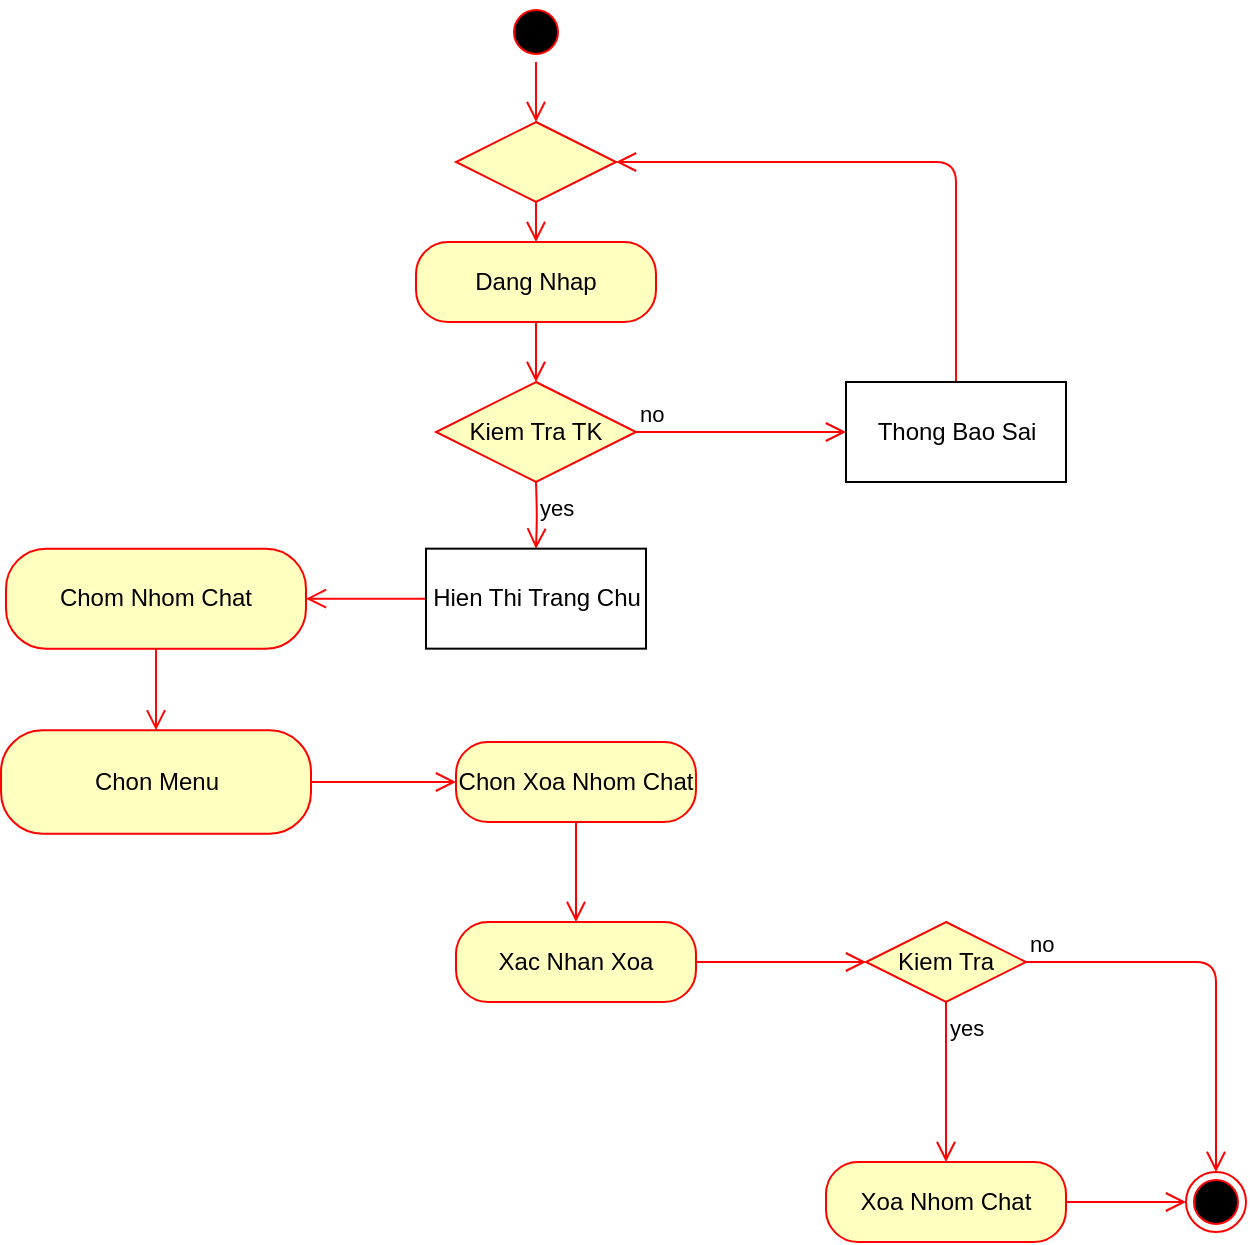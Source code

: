 <mxfile version="12.6.8" type="google"><diagram name="Page-1" id="e7e014a7-5840-1c2e-5031-d8a46d1fe8dd"><mxGraphModel dx="868" dy="439" grid="1" gridSize="10" guides="1" tooltips="1" connect="1" arrows="1" fold="1" page="1" pageScale="1" pageWidth="1169" pageHeight="826" background="#ffffff" math="0" shadow="0"><root><mxCell id="0"/><mxCell id="1" parent="0"/><mxCell id="bLscxREvDBjAltgzZYpS-41" style="edgeStyle=orthogonalEdgeStyle;rounded=1;orthogonalLoop=1;jettySize=auto;html=1;exitX=0.5;exitY=1;exitDx=0;exitDy=0;entryX=0.5;entryY=0;entryDx=0;entryDy=0;endArrow=open;endFill=0;endSize=8;strokeColor=#FF0505;" edge="1" parent="1" source="bLscxREvDBjAltgzZYpS-42" target="bLscxREvDBjAltgzZYpS-50"><mxGeometry relative="1" as="geometry"/></mxCell><mxCell id="bLscxREvDBjAltgzZYpS-42" value="" style="ellipse;html=1;shape=startState;fillColor=#000000;strokeColor=#ff0000;" vertex="1" parent="1"><mxGeometry x="420" y="40" width="30" height="30" as="geometry"/></mxCell><mxCell id="bLscxREvDBjAltgzZYpS-43" value="&lt;div&gt;Dang Nhap&lt;br&gt;&lt;/div&gt;" style="rounded=1;whiteSpace=wrap;html=1;arcSize=40;fontColor=#000000;fillColor=#ffffc0;strokeColor=#ff0000;" vertex="1" parent="1"><mxGeometry x="375" y="160" width="120" height="40" as="geometry"/></mxCell><mxCell id="bLscxREvDBjAltgzZYpS-44" value="" style="edgeStyle=orthogonalEdgeStyle;html=1;verticalAlign=bottom;endArrow=open;endSize=8;strokeColor=#ff0000;entryX=0.5;entryY=0;entryDx=0;entryDy=0;" edge="1" parent="1" source="bLscxREvDBjAltgzZYpS-43" target="bLscxREvDBjAltgzZYpS-45"><mxGeometry relative="1" as="geometry"><mxPoint x="435" y="220" as="targetPoint"/></mxGeometry></mxCell><mxCell id="bLscxREvDBjAltgzZYpS-45" value="Kiem Tra TK" style="rhombus;whiteSpace=wrap;html=1;fillColor=#ffffc0;strokeColor=#ff0000;" vertex="1" parent="1"><mxGeometry x="385" y="230" width="100" height="50" as="geometry"/></mxCell><mxCell id="bLscxREvDBjAltgzZYpS-46" value="no" style="edgeStyle=orthogonalEdgeStyle;html=1;align=left;verticalAlign=bottom;endArrow=open;endSize=8;strokeColor=#ff0000;entryX=0;entryY=0.5;entryDx=0;entryDy=0;" edge="1" parent="1" source="bLscxREvDBjAltgzZYpS-45" target="bLscxREvDBjAltgzZYpS-48"><mxGeometry x="-1" relative="1" as="geometry"><mxPoint x="580" y="260" as="targetPoint"/><Array as="points"><mxPoint x="570" y="255"/><mxPoint x="570" y="255"/></Array></mxGeometry></mxCell><mxCell id="bLscxREvDBjAltgzZYpS-47" style="edgeStyle=orthogonalEdgeStyle;rounded=1;orthogonalLoop=1;jettySize=auto;html=1;exitX=0.5;exitY=0;exitDx=0;exitDy=0;entryX=1;entryY=0.5;entryDx=0;entryDy=0;endArrow=open;endFill=0;endSize=8;strokeColor=#FF0505;" edge="1" parent="1" source="bLscxREvDBjAltgzZYpS-48" target="bLscxREvDBjAltgzZYpS-50"><mxGeometry relative="1" as="geometry"/></mxCell><mxCell id="bLscxREvDBjAltgzZYpS-48" value="Thong Bao Sai" style="html=1;" vertex="1" parent="1"><mxGeometry x="590" y="230" width="110" height="50" as="geometry"/></mxCell><mxCell id="bLscxREvDBjAltgzZYpS-49" style="edgeStyle=orthogonalEdgeStyle;rounded=1;orthogonalLoop=1;jettySize=auto;html=1;exitX=0.5;exitY=1;exitDx=0;exitDy=0;entryX=0.5;entryY=0;entryDx=0;entryDy=0;endArrow=open;endFill=0;endSize=8;strokeColor=#FF0505;" edge="1" parent="1" source="bLscxREvDBjAltgzZYpS-50" target="bLscxREvDBjAltgzZYpS-43"><mxGeometry relative="1" as="geometry"/></mxCell><mxCell id="bLscxREvDBjAltgzZYpS-50" value="" style="rhombus;whiteSpace=wrap;html=1;fillColor=#ffffc0;strokeColor=#ff0000;" vertex="1" parent="1"><mxGeometry x="395" y="100" width="80" height="40" as="geometry"/></mxCell><mxCell id="bLscxREvDBjAltgzZYpS-51" value="yes" style="edgeStyle=orthogonalEdgeStyle;html=1;align=left;verticalAlign=top;endArrow=open;endSize=8;strokeColor=#ff0000;entryX=0.5;entryY=0;entryDx=0;entryDy=0;" edge="1" parent="1" target="bLscxREvDBjAltgzZYpS-58"><mxGeometry x="-1" relative="1" as="geometry"><mxPoint x="435" y="320" as="targetPoint"/><Array as="points"/><mxPoint x="435" y="280" as="sourcePoint"/></mxGeometry></mxCell><mxCell id="bLscxREvDBjAltgzZYpS-52" style="edgeStyle=orthogonalEdgeStyle;rounded=0;orthogonalLoop=1;jettySize=auto;html=1;exitX=0.5;exitY=1;exitDx=0;exitDy=0;entryX=0.5;entryY=0;entryDx=0;entryDy=0;endArrow=open;endFill=0;endSize=8;strokeColor=#FF0505;" edge="1" parent="1" source="bLscxREvDBjAltgzZYpS-53" target="bLscxREvDBjAltgzZYpS-55"><mxGeometry relative="1" as="geometry"/></mxCell><mxCell id="bLscxREvDBjAltgzZYpS-53" value="Chom Nhom Chat" style="rounded=1;whiteSpace=wrap;html=1;arcSize=40;fontColor=#000000;fillColor=#ffffc0;strokeColor=#ff0000;" vertex="1" parent="1"><mxGeometry x="170" y="313.33" width="150" height="50" as="geometry"/></mxCell><mxCell id="bLscxREvDBjAltgzZYpS-61" style="edgeStyle=orthogonalEdgeStyle;rounded=0;orthogonalLoop=1;jettySize=auto;html=1;exitX=1;exitY=0.5;exitDx=0;exitDy=0;entryX=0;entryY=0.5;entryDx=0;entryDy=0;endArrow=open;endFill=0;strokeColor=#FF0505;endSize=8;" edge="1" parent="1" source="bLscxREvDBjAltgzZYpS-55" target="bLscxREvDBjAltgzZYpS-59"><mxGeometry relative="1" as="geometry"/></mxCell><mxCell id="bLscxREvDBjAltgzZYpS-55" value="Chon Menu" style="rounded=1;whiteSpace=wrap;html=1;arcSize=40;fontColor=#000000;fillColor=#ffffc0;strokeColor=#ff0000;" vertex="1" parent="1"><mxGeometry x="167.51" y="404.17" width="154.99" height="51.66" as="geometry"/></mxCell><mxCell id="bLscxREvDBjAltgzZYpS-56" value="" style="ellipse;html=1;shape=endState;fillColor=#000000;strokeColor=#ff0000;" vertex="1" parent="1"><mxGeometry x="760" y="625" width="30" height="30" as="geometry"/></mxCell><mxCell id="bLscxREvDBjAltgzZYpS-57" style="edgeStyle=orthogonalEdgeStyle;rounded=0;orthogonalLoop=1;jettySize=auto;html=1;exitX=0;exitY=0.5;exitDx=0;exitDy=0;entryX=1;entryY=0.5;entryDx=0;entryDy=0;endArrow=open;endFill=0;endSize=8;strokeColor=#FF0505;" edge="1" parent="1" source="bLscxREvDBjAltgzZYpS-58" target="bLscxREvDBjAltgzZYpS-53"><mxGeometry relative="1" as="geometry"/></mxCell><mxCell id="bLscxREvDBjAltgzZYpS-58" value="Hien Thi Trang Chu" style="html=1;" vertex="1" parent="1"><mxGeometry x="380" y="313.33" width="110" height="50" as="geometry"/></mxCell><mxCell id="bLscxREvDBjAltgzZYpS-59" value="Chon Xoa Nhom Chat" style="rounded=1;whiteSpace=wrap;html=1;arcSize=40;fontColor=#000000;fillColor=#ffffc0;strokeColor=#ff0000;" vertex="1" parent="1"><mxGeometry x="395" y="410" width="120" height="40" as="geometry"/></mxCell><mxCell id="bLscxREvDBjAltgzZYpS-60" value="" style="edgeStyle=orthogonalEdgeStyle;html=1;verticalAlign=bottom;endArrow=open;endSize=8;strokeColor=#ff0000;entryX=0.5;entryY=0;entryDx=0;entryDy=0;" edge="1" source="bLscxREvDBjAltgzZYpS-59" parent="1" target="bLscxREvDBjAltgzZYpS-62"><mxGeometry relative="1" as="geometry"><mxPoint x="445" y="504.17" as="targetPoint"/></mxGeometry></mxCell><mxCell id="bLscxREvDBjAltgzZYpS-62" value="Xac Nhan Xoa" style="rounded=1;whiteSpace=wrap;html=1;arcSize=40;fontColor=#000000;fillColor=#ffffc0;strokeColor=#ff0000;" vertex="1" parent="1"><mxGeometry x="395" y="500" width="120" height="40" as="geometry"/></mxCell><mxCell id="bLscxREvDBjAltgzZYpS-63" value="" style="edgeStyle=orthogonalEdgeStyle;html=1;verticalAlign=bottom;endArrow=open;endSize=8;strokeColor=#ff0000;entryX=0;entryY=0.5;entryDx=0;entryDy=0;" edge="1" source="bLscxREvDBjAltgzZYpS-62" parent="1" target="bLscxREvDBjAltgzZYpS-64"><mxGeometry relative="1" as="geometry"><mxPoint x="660" y="570" as="targetPoint"/></mxGeometry></mxCell><mxCell id="bLscxREvDBjAltgzZYpS-64" value="Kiem Tra" style="rhombus;whiteSpace=wrap;html=1;fillColor=#ffffc0;strokeColor=#ff0000;" vertex="1" parent="1"><mxGeometry x="600" y="500" width="80" height="40" as="geometry"/></mxCell><mxCell id="bLscxREvDBjAltgzZYpS-65" value="no" style="edgeStyle=orthogonalEdgeStyle;html=1;align=left;verticalAlign=bottom;endArrow=open;endSize=8;strokeColor=#ff0000;entryX=0.5;entryY=0;entryDx=0;entryDy=0;" edge="1" source="bLscxREvDBjAltgzZYpS-64" parent="1" target="bLscxREvDBjAltgzZYpS-56"><mxGeometry x="-1" relative="1" as="geometry"><mxPoint x="780" y="520" as="targetPoint"/></mxGeometry></mxCell><mxCell id="bLscxREvDBjAltgzZYpS-66" value="yes" style="edgeStyle=orthogonalEdgeStyle;html=1;align=left;verticalAlign=top;endArrow=open;endSize=8;strokeColor=#ff0000;entryX=0.5;entryY=0;entryDx=0;entryDy=0;" edge="1" source="bLscxREvDBjAltgzZYpS-64" parent="1" target="bLscxREvDBjAltgzZYpS-67"><mxGeometry x="-1" relative="1" as="geometry"><mxPoint x="640" y="600" as="targetPoint"/></mxGeometry></mxCell><mxCell id="bLscxREvDBjAltgzZYpS-67" value="Xoa Nhom Chat " style="rounded=1;whiteSpace=wrap;html=1;arcSize=40;fontColor=#000000;fillColor=#ffffc0;strokeColor=#ff0000;" vertex="1" parent="1"><mxGeometry x="580" y="620" width="120" height="40" as="geometry"/></mxCell><mxCell id="bLscxREvDBjAltgzZYpS-68" value="" style="edgeStyle=orthogonalEdgeStyle;html=1;verticalAlign=bottom;endArrow=open;endSize=8;strokeColor=#ff0000;entryX=0;entryY=0.5;entryDx=0;entryDy=0;" edge="1" source="bLscxREvDBjAltgzZYpS-67" parent="1" target="bLscxREvDBjAltgzZYpS-56"><mxGeometry relative="1" as="geometry"><mxPoint x="530" y="690" as="targetPoint"/></mxGeometry></mxCell></root></mxGraphModel></diagram></mxfile>